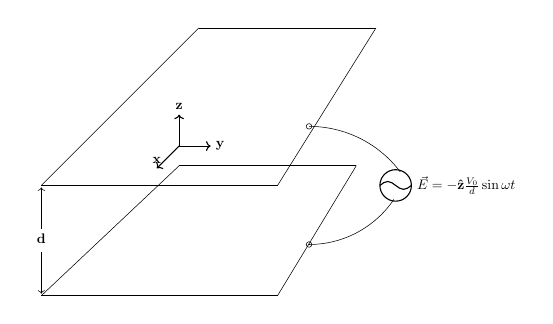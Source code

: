 \scalebox{0.5}{
\begin{tikzpicture}
\usetikzlibrary{arrows}
\draw [<->,thick] (0,0.8) node (zaxis) [above] {$\mathbf{z}$}
        |- (0.8,0) node (yaxis) [right] {$\mathbf{y}$};
\draw [->,thick] (0,0) -- (-0.566,-0.566) node (xaxis) [above] {$\mathbf{x}$};

\draw (-3.5,-1) -- (2.5,-1);
\draw (2.5,-1) -- (5,3);
\draw (0.5,3) -- (5,3);
\draw (-3.5,-1) -- (0.5,3);
\draw [<-] (-3.5,-1.05) -- (-3.5,-2.1) node (d) [left,below] {$\mathbf{d}$};
\draw [<-] (-3.5,-3.75) -- (-3.5,-2.7);
\draw (-3.5,-3.8) -- (2.5,-3.8);
\draw (2.5,-3.8) -- (4.5,-0.5);
\draw (-0.0,-0.5) -- (4.5,-0.5);
\draw (-3.5,-3.8) -- (0.0,-0.5);


\path[draw=black] (3.3,0.5) circle (2pt);
%\node[above=7pt,left=2pt] (I) at (0.5,0.5) {};
\path[draw=black,thick] (5.5,-1) circle (0.4);
\draw [] (3.3,0.5) arc (90:37:2.9);
\path[draw=black] (3.3,-2.5) circle (2pt);
\draw [] (3.3,-2.5) arc (-90:-34:2.6);
\draw [thick] (5.1,-1) sin (5.3,-0.9) cos (5.5,-1) sin (5.7,-1.1) cos (5.9,-1) sin (5.9,-1);
\node[above=7pt,right=12pt] (I) at (5.5,-1) {$\vec{E}=-\mathbf{\hat{z}}\frac{V_0}{d} \sin \omega t$};
\end{tikzpicture}
}

